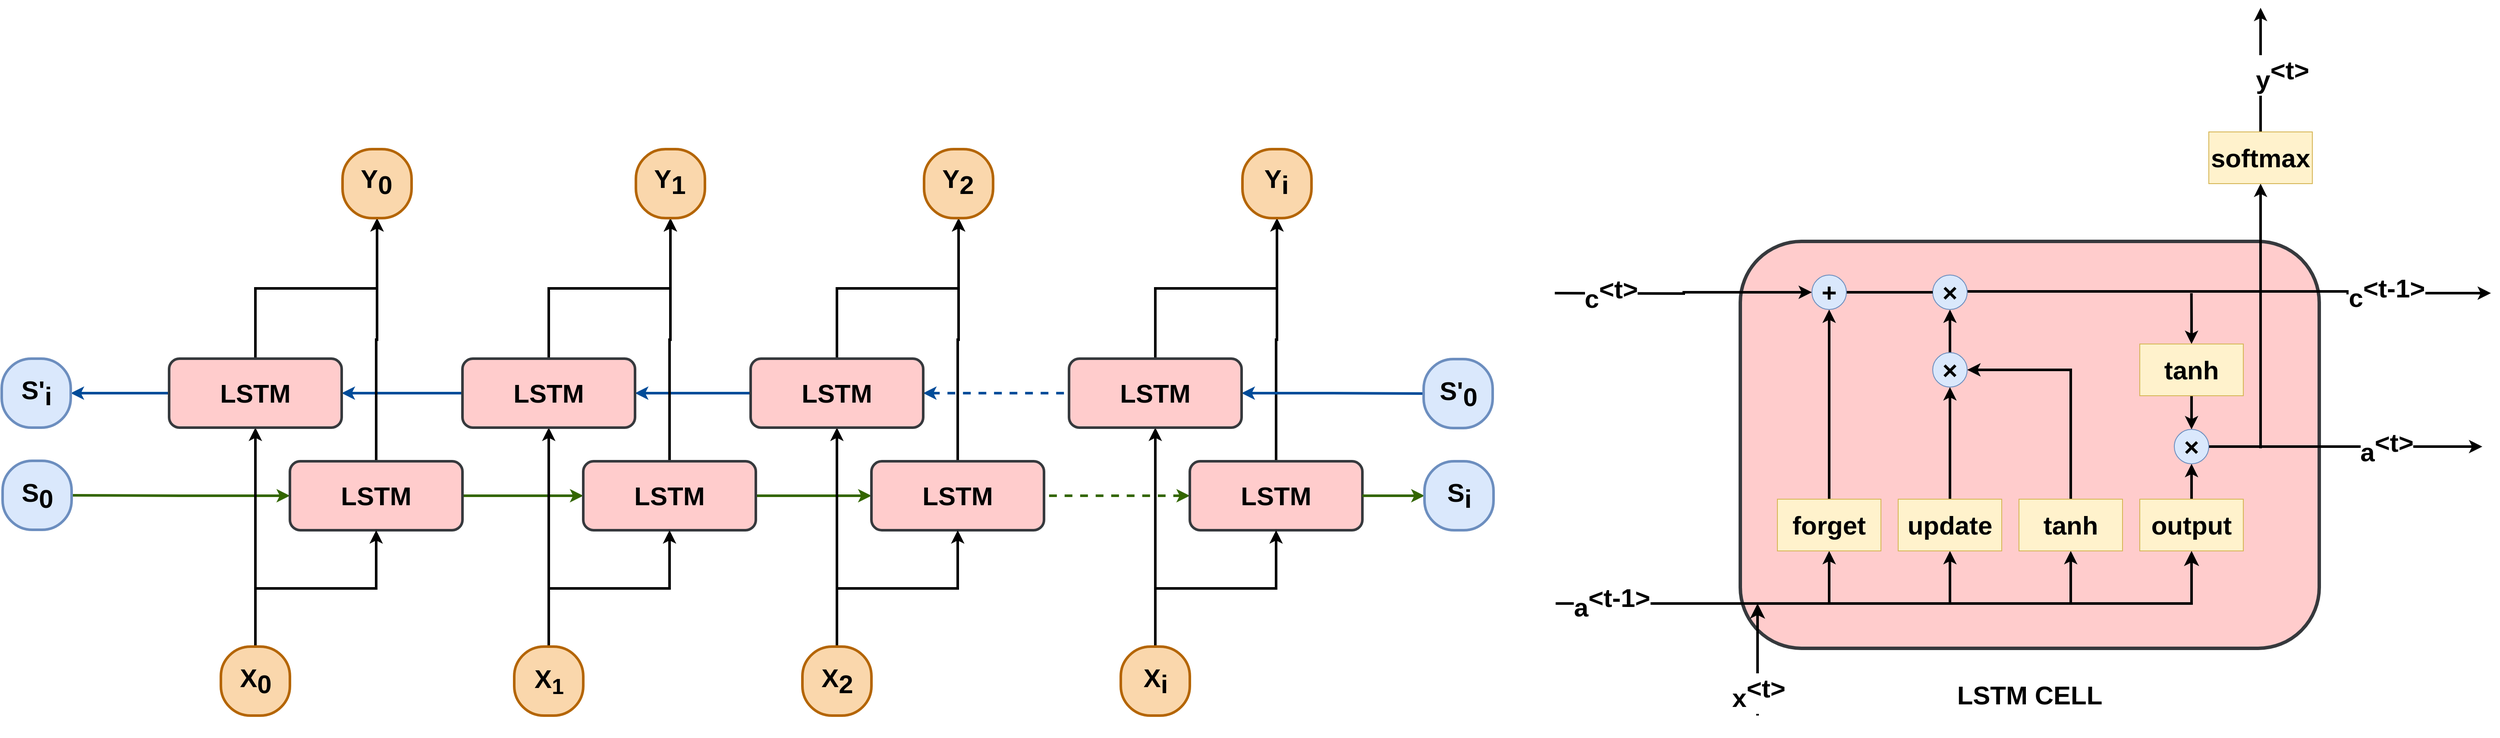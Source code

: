 <mxfile version="24.7.6">
  <diagram name="第 1 页" id="QvBiN7-p0yWH9Qva56an">
    <mxGraphModel dx="3336" dy="2052" grid="1" gridSize="10" guides="1" tooltips="1" connect="1" arrows="1" fold="1" page="1" pageScale="1" pageWidth="827" pageHeight="1169" math="0" shadow="0">
      <root>
        <mxCell id="0" />
        <mxCell id="1" parent="0" />
        <mxCell id="QCqNEh41sCfGE4JeCzuN-75" style="edgeStyle=orthogonalEdgeStyle;rounded=0;orthogonalLoop=1;jettySize=auto;html=1;entryX=1;entryY=0.5;entryDx=0;entryDy=0;strokeColor=#336600;strokeWidth=3;startArrow=classic;startFill=1;endArrow=none;endFill=0;fontSize=30;verticalAlign=middle;exitX=0;exitY=0.5;exitDx=0;exitDy=0;" edge="1" parent="1" source="QCqNEh41sCfGE4JeCzuN-162" target="QCqNEh41sCfGE4JeCzuN-134">
          <mxGeometry relative="1" as="geometry">
            <mxPoint x="-1521" y="-463.75" as="sourcePoint" />
            <mxPoint x="-1689" y="-480.25" as="targetPoint" />
          </mxGeometry>
        </mxCell>
        <mxCell id="QCqNEh41sCfGE4JeCzuN-46" style="edgeStyle=orthogonalEdgeStyle;rounded=0;orthogonalLoop=1;jettySize=auto;html=1;exitX=0.5;exitY=0;exitDx=0;exitDy=0;entryX=0.5;entryY=1;entryDx=0;entryDy=0;strokeWidth=3;fontSize=30;verticalAlign=middle;" edge="1" parent="1" source="QCqNEh41sCfGE4JeCzuN-47" target="QCqNEh41sCfGE4JeCzuN-54">
          <mxGeometry relative="1" as="geometry" />
        </mxCell>
        <mxCell id="QCqNEh41sCfGE4JeCzuN-72" style="edgeStyle=orthogonalEdgeStyle;rounded=0;orthogonalLoop=1;jettySize=auto;html=1;entryX=1;entryY=0.5;entryDx=0;entryDy=0;strokeColor=#336600;dashed=1;strokeWidth=3;startArrow=classic;startFill=1;endArrow=none;endFill=0;fontSize=30;verticalAlign=middle;" edge="1" parent="1" source="QCqNEh41sCfGE4JeCzuN-47" target="QCqNEh41sCfGE4JeCzuN-138">
          <mxGeometry relative="1" as="geometry">
            <mxPoint x="-379" y="-484" as="targetPoint" />
          </mxGeometry>
        </mxCell>
        <mxCell id="QCqNEh41sCfGE4JeCzuN-47" value="&lt;font face=&quot;Helvetica&quot; style=&quot;font-size: 30px;&quot;&gt;&lt;b style=&quot;font-size: 30px;&quot;&gt;LSTM&lt;/b&gt;&lt;/font&gt;" style="rounded=1;whiteSpace=wrap;html=1;fillColor=#ffcccc;strokeColor=#36393d;strokeWidth=3;fontSize=30;verticalAlign=middle;" vertex="1" parent="1">
          <mxGeometry x="-233" y="-524" width="200" height="80" as="geometry" />
        </mxCell>
        <mxCell id="QCqNEh41sCfGE4JeCzuN-48" style="rounded=0;orthogonalLoop=1;jettySize=auto;html=1;exitX=0.5;exitY=0;exitDx=0;exitDy=0;edgeStyle=orthogonalEdgeStyle;entryX=0.5;entryY=1;entryDx=0;entryDy=0;strokeWidth=3;fontSize=30;verticalAlign=middle;" edge="1" parent="1" source="QCqNEh41sCfGE4JeCzuN-50" target="QCqNEh41sCfGE4JeCzuN-53">
          <mxGeometry relative="1" as="geometry">
            <mxPoint x="-343" y="-594.0" as="targetPoint" />
          </mxGeometry>
        </mxCell>
        <mxCell id="QCqNEh41sCfGE4JeCzuN-49" style="edgeStyle=orthogonalEdgeStyle;rounded=0;orthogonalLoop=1;jettySize=auto;html=1;exitX=0.5;exitY=0;exitDx=0;exitDy=0;strokeWidth=3;fontSize=30;verticalAlign=middle;" edge="1" parent="1" source="QCqNEh41sCfGE4JeCzuN-50" target="QCqNEh41sCfGE4JeCzuN-47">
          <mxGeometry relative="1" as="geometry" />
        </mxCell>
        <mxCell id="QCqNEh41sCfGE4JeCzuN-50" value="" style="whiteSpace=wrap;align=center;verticalAlign=middle;fontStyle=1;strokeWidth=3;fillColor=#fad7ac;strokeColor=#b46504;rounded=1;arcSize=43;movable=1;resizable=1;rotatable=1;deletable=1;editable=1;locked=0;connectable=1;fontSize=30;" vertex="1" parent="1">
          <mxGeometry x="-313" y="-309" width="80" height="80" as="geometry" />
        </mxCell>
        <mxCell id="QCqNEh41sCfGE4JeCzuN-51" value="&lt;span style=&quot;font-size: 30px;&quot;&gt;&lt;font style=&quot;font-size: 30px;&quot;&gt;X&lt;/font&gt;&lt;sub style=&quot;font-size: 30px;&quot;&gt;i&lt;/sub&gt;&lt;/span&gt;" style="text;html=1;align=center;verticalAlign=middle;resizable=0;points=[];autosize=1;strokeColor=none;fillColor=none;fontStyle=1;rounded=1;fontSize=30;flipV=1;strokeWidth=3;" vertex="1" parent="1">
          <mxGeometry x="-298" y="-299" width="50" height="60" as="geometry" />
        </mxCell>
        <mxCell id="QCqNEh41sCfGE4JeCzuN-52" style="edgeStyle=orthogonalEdgeStyle;rounded=0;orthogonalLoop=1;jettySize=auto;html=1;entryX=0.5;entryY=1;entryDx=0;entryDy=0;exitX=0.5;exitY=0;exitDx=0;exitDy=0;strokeWidth=3;fontSize=30;verticalAlign=middle;" edge="1" parent="1" source="QCqNEh41sCfGE4JeCzuN-53" target="QCqNEh41sCfGE4JeCzuN-54">
          <mxGeometry relative="1" as="geometry" />
        </mxCell>
        <mxCell id="QCqNEh41sCfGE4JeCzuN-70" style="edgeStyle=orthogonalEdgeStyle;rounded=0;orthogonalLoop=1;jettySize=auto;html=1;exitX=1;exitY=0.5;exitDx=0;exitDy=0;strokeColor=#004C99;strokeWidth=3;startArrow=classic;startFill=1;endArrow=none;endFill=0;fontSize=30;verticalAlign=middle;" edge="1" parent="1" source="QCqNEh41sCfGE4JeCzuN-53" target="QCqNEh41sCfGE4JeCzuN-62">
          <mxGeometry relative="1" as="geometry" />
        </mxCell>
        <mxCell id="QCqNEh41sCfGE4JeCzuN-53" value="&lt;font face=&quot;Helvetica&quot; style=&quot;font-size: 30px;&quot;&gt;&lt;b style=&quot;font-size: 30px;&quot;&gt;LSTM&lt;/b&gt;&lt;/font&gt;" style="rounded=1;whiteSpace=wrap;html=1;fillColor=#ffcccc;strokeColor=#36393d;strokeWidth=3;fontSize=30;verticalAlign=middle;" vertex="1" parent="1">
          <mxGeometry x="-373" y="-643" width="200" height="80" as="geometry" />
        </mxCell>
        <mxCell id="QCqNEh41sCfGE4JeCzuN-54" value="" style="whiteSpace=wrap;align=center;verticalAlign=middle;fontStyle=1;strokeWidth=3;fillColor=#fad7ac;strokeColor=#b46504;rounded=1;arcSize=43;movable=1;resizable=1;rotatable=1;deletable=1;editable=1;locked=0;connectable=1;fontSize=30;" vertex="1" parent="1">
          <mxGeometry x="-172" y="-886" width="80" height="80" as="geometry" />
        </mxCell>
        <mxCell id="QCqNEh41sCfGE4JeCzuN-55" value="&lt;font style=&quot;font-size: 30px;&quot;&gt;Y&lt;sub style=&quot;font-size: 30px;&quot;&gt;i&lt;/sub&gt;&lt;/font&gt;" style="text;html=1;align=center;verticalAlign=middle;resizable=0;points=[];autosize=1;strokeColor=none;fillColor=none;fontStyle=1;rounded=1;fontSize=30;strokeWidth=3;" vertex="1" parent="1">
          <mxGeometry x="-158" y="-878" width="50" height="60" as="geometry" />
        </mxCell>
        <mxCell id="QCqNEh41sCfGE4JeCzuN-66" style="edgeStyle=orthogonalEdgeStyle;rounded=0;orthogonalLoop=1;jettySize=auto;html=1;entryX=0;entryY=0.5;entryDx=0;entryDy=0;strokeColor=#004C99;strokeWidth=3;startArrow=classic;startFill=1;endArrow=none;endFill=0;fontSize=30;verticalAlign=middle;exitX=1;exitY=0.5;exitDx=0;exitDy=0;" edge="1" parent="1" source="QCqNEh41sCfGE4JeCzuN-132" target="QCqNEh41sCfGE4JeCzuN-168">
          <mxGeometry relative="1" as="geometry">
            <mxPoint x="-1688" y="-599.25" as="sourcePoint" />
            <mxPoint x="-1629.0" y="-582.75" as="targetPoint" />
          </mxGeometry>
        </mxCell>
        <mxCell id="QCqNEh41sCfGE4JeCzuN-62" value="" style="whiteSpace=wrap;align=center;verticalAlign=middle;fontStyle=1;strokeWidth=3;fillColor=#dae8fc;strokeColor=#6c8ebf;rounded=1;arcSize=43;movable=1;resizable=1;rotatable=1;deletable=1;editable=1;locked=0;connectable=1;fontSize=30;" vertex="1" parent="1">
          <mxGeometry x="38" y="-642.5" width="80" height="80" as="geometry" />
        </mxCell>
        <mxCell id="QCqNEh41sCfGE4JeCzuN-63" value="&lt;font style=&quot;font-size: 30px;&quot;&gt;S&#39;&lt;/font&gt;&lt;sub style=&quot;font-size: 30px;&quot;&gt;0&lt;/sub&gt;" style="text;html=1;align=center;verticalAlign=middle;resizable=0;points=[];autosize=1;fontStyle=1;rounded=1;fontSize=30;strokeWidth=3;" vertex="1" parent="1">
          <mxGeometry x="43" y="-632.5" width="70" height="60" as="geometry" />
        </mxCell>
        <mxCell id="QCqNEh41sCfGE4JeCzuN-71" style="edgeStyle=orthogonalEdgeStyle;rounded=0;orthogonalLoop=1;jettySize=auto;html=1;strokeColor=#336600;strokeWidth=3;entryX=1;entryY=0.5;entryDx=0;entryDy=0;startArrow=classic;startFill=1;endArrow=none;endFill=0;fontSize=30;verticalAlign=middle;" edge="1" parent="1" source="QCqNEh41sCfGE4JeCzuN-64" target="QCqNEh41sCfGE4JeCzuN-47">
          <mxGeometry relative="1" as="geometry">
            <mxPoint x="-8" y="-472.5" as="targetPoint" />
          </mxGeometry>
        </mxCell>
        <mxCell id="QCqNEh41sCfGE4JeCzuN-64" value="" style="whiteSpace=wrap;align=center;verticalAlign=middle;fontStyle=1;strokeWidth=3;fillColor=#dae8fc;strokeColor=#6c8ebf;rounded=1;arcSize=43;movable=1;resizable=1;rotatable=1;deletable=1;editable=1;locked=0;connectable=1;fontSize=30;" vertex="1" parent="1">
          <mxGeometry x="39" y="-524" width="80" height="80" as="geometry" />
        </mxCell>
        <mxCell id="QCqNEh41sCfGE4JeCzuN-65" value="&lt;span style=&quot;font-size: 30px;&quot;&gt;S&lt;/span&gt;&lt;span style=&quot;font-size: 30px;&quot;&gt;&lt;sub style=&quot;font-size: 30px;&quot;&gt;i&lt;/sub&gt;&lt;/span&gt;" style="text;html=1;align=center;verticalAlign=middle;resizable=0;points=[];autosize=1;fontStyle=1;rounded=1;fontSize=30;strokeWidth=3;" vertex="1" parent="1">
          <mxGeometry x="54" y="-514" width="50" height="60" as="geometry" />
        </mxCell>
        <mxCell id="QCqNEh41sCfGE4JeCzuN-76" value="&lt;p&gt;LSTM CELL&lt;/p&gt;" style="rounded=1;whiteSpace=wrap;html=1;fillColor=#ffcccc;strokeColor=#36393d;strokeWidth=4;fontSize=30;fontStyle=1;labelPosition=center;verticalLabelPosition=bottom;align=center;verticalAlign=top;" vertex="1" parent="1">
          <mxGeometry x="405" y="-779" width="671" height="472" as="geometry" />
        </mxCell>
        <mxCell id="QCqNEh41sCfGE4JeCzuN-88" style="edgeStyle=orthogonalEdgeStyle;rounded=0;orthogonalLoop=1;jettySize=auto;html=1;strokeWidth=3;fontSize=30;fontStyle=1" edge="1" parent="1" source="QCqNEh41sCfGE4JeCzuN-77" target="QCqNEh41sCfGE4JeCzuN-87">
          <mxGeometry relative="1" as="geometry" />
        </mxCell>
        <mxCell id="QCqNEh41sCfGE4JeCzuN-110" style="edgeStyle=orthogonalEdgeStyle;rounded=0;orthogonalLoop=1;jettySize=auto;html=1;startArrow=classic;startFill=1;strokeWidth=3;endArrow=none;endFill=0;fontSize=30;fontStyle=1" edge="1" parent="1" source="QCqNEh41sCfGE4JeCzuN-77">
          <mxGeometry relative="1" as="geometry">
            <mxPoint x="508" y="-359" as="targetPoint" />
          </mxGeometry>
        </mxCell>
        <mxCell id="QCqNEh41sCfGE4JeCzuN-77" value="&lt;font style=&quot;font-size: 30px;&quot;&gt;&lt;span style=&quot;font-size: 30px;&quot;&gt;forget&lt;/span&gt;&lt;/font&gt;" style="rounded=0;whiteSpace=wrap;html=1;fillColor=#fff2cc;strokeColor=#d6b656;fontSize=30;fontStyle=1" vertex="1" parent="1">
          <mxGeometry x="448" y="-480" width="120" height="60" as="geometry" />
        </mxCell>
        <mxCell id="QCqNEh41sCfGE4JeCzuN-91" style="edgeStyle=orthogonalEdgeStyle;rounded=0;orthogonalLoop=1;jettySize=auto;html=1;exitX=0.5;exitY=0;exitDx=0;exitDy=0;entryX=0.5;entryY=1;entryDx=0;entryDy=0;strokeWidth=3;fontSize=30;fontStyle=1" edge="1" parent="1" source="QCqNEh41sCfGE4JeCzuN-78" target="QCqNEh41sCfGE4JeCzuN-83">
          <mxGeometry relative="1" as="geometry" />
        </mxCell>
        <mxCell id="QCqNEh41sCfGE4JeCzuN-111" style="edgeStyle=orthogonalEdgeStyle;rounded=0;orthogonalLoop=1;jettySize=auto;html=1;startArrow=classic;startFill=1;strokeWidth=3;endArrow=none;endFill=0;fontSize=30;fontStyle=1" edge="1" parent="1" source="QCqNEh41sCfGE4JeCzuN-78">
          <mxGeometry relative="1" as="geometry">
            <mxPoint x="648" y="-359" as="targetPoint" />
          </mxGeometry>
        </mxCell>
        <mxCell id="QCqNEh41sCfGE4JeCzuN-78" value="&lt;span style=&quot;font-size: 30px;&quot;&gt;&lt;font style=&quot;font-size: 30px;&quot;&gt;update&lt;/font&gt;&lt;/span&gt;" style="rounded=0;whiteSpace=wrap;html=1;fillColor=#fff2cc;strokeColor=#d6b656;fontSize=30;fontStyle=1" vertex="1" parent="1">
          <mxGeometry x="588" y="-480" width="120" height="60" as="geometry" />
        </mxCell>
        <mxCell id="QCqNEh41sCfGE4JeCzuN-92" style="edgeStyle=orthogonalEdgeStyle;rounded=0;orthogonalLoop=1;jettySize=auto;html=1;exitX=0.5;exitY=0;exitDx=0;exitDy=0;entryX=1;entryY=0.5;entryDx=0;entryDy=0;strokeWidth=3;fontSize=30;fontStyle=1" edge="1" parent="1" source="QCqNEh41sCfGE4JeCzuN-79" target="QCqNEh41sCfGE4JeCzuN-83">
          <mxGeometry relative="1" as="geometry" />
        </mxCell>
        <mxCell id="QCqNEh41sCfGE4JeCzuN-112" style="edgeStyle=orthogonalEdgeStyle;rounded=0;orthogonalLoop=1;jettySize=auto;html=1;startArrow=classic;startFill=1;endArrow=none;endFill=0;strokeWidth=3;fontSize=30;fontStyle=1" edge="1" parent="1" source="QCqNEh41sCfGE4JeCzuN-79">
          <mxGeometry relative="1" as="geometry">
            <mxPoint x="788" y="-359" as="targetPoint" />
          </mxGeometry>
        </mxCell>
        <mxCell id="QCqNEh41sCfGE4JeCzuN-79" value="&lt;span style=&quot;font-size: 30px;&quot;&gt;&lt;font style=&quot;font-size: 30px;&quot;&gt;tanh&lt;/font&gt;&lt;/span&gt;" style="rounded=0;whiteSpace=wrap;html=1;fillColor=#fff2cc;strokeColor=#d6b656;fontSize=30;fontStyle=1" vertex="1" parent="1">
          <mxGeometry x="728" y="-480" width="120" height="60" as="geometry" />
        </mxCell>
        <mxCell id="QCqNEh41sCfGE4JeCzuN-93" style="edgeStyle=orthogonalEdgeStyle;rounded=0;orthogonalLoop=1;jettySize=auto;html=1;exitX=0.5;exitY=0;exitDx=0;exitDy=0;entryX=0.5;entryY=1;entryDx=0;entryDy=0;strokeWidth=3;fontSize=30;fontStyle=1" edge="1" parent="1" source="QCqNEh41sCfGE4JeCzuN-80" target="QCqNEh41sCfGE4JeCzuN-85">
          <mxGeometry relative="1" as="geometry" />
        </mxCell>
        <mxCell id="QCqNEh41sCfGE4JeCzuN-80" value="&lt;span style=&quot;font-size: 30px;&quot;&gt;&lt;font style=&quot;font-size: 30px;&quot;&gt;output&lt;/font&gt;&lt;/span&gt;" style="rounded=0;whiteSpace=wrap;html=1;fillColor=#fff2cc;strokeColor=#d6b656;fontSize=30;fontStyle=1" vertex="1" parent="1">
          <mxGeometry x="868" y="-480" width="120" height="60" as="geometry" />
        </mxCell>
        <mxCell id="QCqNEh41sCfGE4JeCzuN-94" style="edgeStyle=orthogonalEdgeStyle;rounded=0;orthogonalLoop=1;jettySize=auto;html=1;exitX=0.5;exitY=1;exitDx=0;exitDy=0;entryX=0.5;entryY=0;entryDx=0;entryDy=0;strokeWidth=3;fontSize=30;fontStyle=1" edge="1" parent="1" source="QCqNEh41sCfGE4JeCzuN-81" target="QCqNEh41sCfGE4JeCzuN-85">
          <mxGeometry relative="1" as="geometry" />
        </mxCell>
        <mxCell id="QCqNEh41sCfGE4JeCzuN-108" style="edgeStyle=orthogonalEdgeStyle;rounded=0;orthogonalLoop=1;jettySize=auto;html=1;exitX=0.5;exitY=0;exitDx=0;exitDy=0;startArrow=classic;startFill=1;endArrow=none;endFill=0;strokeWidth=3;fontSize=30;fontStyle=1" edge="1" parent="1" source="QCqNEh41sCfGE4JeCzuN-81">
          <mxGeometry relative="1" as="geometry">
            <mxPoint x="927.848" y="-719" as="targetPoint" />
          </mxGeometry>
        </mxCell>
        <mxCell id="QCqNEh41sCfGE4JeCzuN-81" value="&lt;span style=&quot;font-size: 30px;&quot;&gt;&lt;font style=&quot;font-size: 30px;&quot;&gt;tanh&lt;/font&gt;&lt;/span&gt;" style="rounded=0;whiteSpace=wrap;html=1;fillColor=#fff2cc;strokeColor=#d6b656;fontSize=30;fontStyle=1" vertex="1" parent="1">
          <mxGeometry x="868" y="-660" width="120" height="60" as="geometry" />
        </mxCell>
        <mxCell id="QCqNEh41sCfGE4JeCzuN-90" style="edgeStyle=orthogonalEdgeStyle;rounded=0;orthogonalLoop=1;jettySize=auto;html=1;exitX=0.5;exitY=0;exitDx=0;exitDy=0;entryX=0.5;entryY=1;entryDx=0;entryDy=0;strokeWidth=3;fontSize=30;fontStyle=1" edge="1" parent="1" source="QCqNEh41sCfGE4JeCzuN-83" target="QCqNEh41sCfGE4JeCzuN-86">
          <mxGeometry relative="1" as="geometry" />
        </mxCell>
        <mxCell id="QCqNEh41sCfGE4JeCzuN-83" value="&lt;font style=&quot;font-size: 30px;&quot;&gt;×&lt;/font&gt;" style="ellipse;whiteSpace=wrap;html=1;aspect=fixed;fillColor=#dae8fc;strokeColor=#6c8ebf;fontSize=30;fontStyle=1" vertex="1" parent="1">
          <mxGeometry x="628" y="-650" width="40" height="40" as="geometry" />
        </mxCell>
        <mxCell id="QCqNEh41sCfGE4JeCzuN-99" style="edgeStyle=orthogonalEdgeStyle;rounded=0;orthogonalLoop=1;jettySize=auto;html=1;exitX=1;exitY=0.5;exitDx=0;exitDy=0;strokeWidth=3;fontSize=30;fontStyle=1" edge="1" parent="1" source="QCqNEh41sCfGE4JeCzuN-85">
          <mxGeometry relative="1" as="geometry">
            <mxPoint x="1265" y="-541" as="targetPoint" />
          </mxGeometry>
        </mxCell>
        <mxCell id="QCqNEh41sCfGE4JeCzuN-119" value="&lt;font style=&quot;font-size: 30px;&quot;&gt;&lt;font style=&quot;font-size: 30px;&quot;&gt;a&lt;sup style=&quot;font-size: 30px;&quot;&gt;&amp;lt;&lt;/sup&gt;&lt;/font&gt;&lt;sup style=&quot;font-size: 30px;&quot;&gt;t&amp;gt;&lt;/sup&gt;&lt;/font&gt;" style="edgeLabel;html=1;align=center;verticalAlign=middle;resizable=0;points=[];fontSize=30;fontStyle=1" vertex="1" connectable="0" parent="QCqNEh41sCfGE4JeCzuN-99">
          <mxGeometry x="0.398" relative="1" as="geometry">
            <mxPoint x="-16" as="offset" />
          </mxGeometry>
        </mxCell>
        <mxCell id="QCqNEh41sCfGE4JeCzuN-85" value="&lt;font style=&quot;font-size: 30px;&quot;&gt;×&lt;/font&gt;" style="ellipse;whiteSpace=wrap;html=1;aspect=fixed;fillColor=#dae8fc;strokeColor=#6c8ebf;fontSize=30;fontStyle=1" vertex="1" parent="1">
          <mxGeometry x="908" y="-561" width="40" height="40" as="geometry" />
        </mxCell>
        <mxCell id="QCqNEh41sCfGE4JeCzuN-96" style="edgeStyle=orthogonalEdgeStyle;rounded=0;orthogonalLoop=1;jettySize=auto;html=1;exitX=1;exitY=0.5;exitDx=0;exitDy=0;strokeWidth=3;fontSize=30;fontStyle=1" edge="1" parent="1">
          <mxGeometry relative="1" as="geometry">
            <mxPoint x="1275" y="-719" as="targetPoint" />
            <mxPoint x="635.0" y="-722" as="sourcePoint" />
            <Array as="points">
              <mxPoint x="1109" y="-721" />
              <mxPoint x="1583" y="-719" />
            </Array>
          </mxGeometry>
        </mxCell>
        <mxCell id="QCqNEh41sCfGE4JeCzuN-117" value="&lt;font style=&quot;font-size: 30px;&quot;&gt;&lt;font style=&quot;font-size: 30px;&quot;&gt;&lt;span style=&quot;font-size: 30px;&quot;&gt;c&lt;/span&gt;&lt;span style=&quot;font-size: 30px;&quot;&gt;&lt;sup style=&quot;font-size: 30px;&quot;&gt;&amp;lt;t-1&amp;gt;&lt;/sup&gt;&lt;/span&gt;&lt;/font&gt;&lt;/font&gt;" style="edgeLabel;html=1;align=center;verticalAlign=middle;resizable=0;points=[];fontSize=30;fontStyle=1" vertex="1" connectable="0" parent="QCqNEh41sCfGE4JeCzuN-96">
          <mxGeometry x="0.801" relative="1" as="geometry">
            <mxPoint x="-57" as="offset" />
          </mxGeometry>
        </mxCell>
        <mxCell id="QCqNEh41sCfGE4JeCzuN-86" value="&lt;font style=&quot;font-size: 30px;&quot;&gt;×&lt;/font&gt;" style="ellipse;whiteSpace=wrap;html=1;aspect=fixed;fillColor=#dae8fc;strokeColor=#6c8ebf;fontSize=30;fontStyle=1" vertex="1" parent="1">
          <mxGeometry x="628" y="-740" width="40" height="40" as="geometry" />
        </mxCell>
        <mxCell id="QCqNEh41sCfGE4JeCzuN-89" style="edgeStyle=orthogonalEdgeStyle;rounded=0;orthogonalLoop=1;jettySize=auto;html=1;entryX=0;entryY=0.5;entryDx=0;entryDy=0;endArrow=none;endFill=0;strokeWidth=3;fontSize=30;fontStyle=1" edge="1" parent="1" source="QCqNEh41sCfGE4JeCzuN-87" target="QCqNEh41sCfGE4JeCzuN-86">
          <mxGeometry relative="1" as="geometry" />
        </mxCell>
        <mxCell id="QCqNEh41sCfGE4JeCzuN-109" style="edgeStyle=orthogonalEdgeStyle;rounded=0;orthogonalLoop=1;jettySize=auto;html=1;strokeWidth=3;endArrow=none;endFill=0;startArrow=classic;startFill=1;fontSize=30;fontStyle=1" edge="1" parent="1" source="QCqNEh41sCfGE4JeCzuN-87">
          <mxGeometry relative="1" as="geometry">
            <mxPoint x="190" y="-719" as="targetPoint" />
          </mxGeometry>
        </mxCell>
        <mxCell id="QCqNEh41sCfGE4JeCzuN-124" value="c&lt;sup style=&quot;font-size: 30px;&quot;&gt;&amp;lt;t&amp;gt;&lt;/sup&gt;" style="edgeLabel;html=1;align=center;verticalAlign=middle;resizable=0;points=[];fontSize=30;fontStyle=1" vertex="1" connectable="0" parent="QCqNEh41sCfGE4JeCzuN-109">
          <mxGeometry x="0.667" y="1" relative="1" as="geometry">
            <mxPoint x="15" as="offset" />
          </mxGeometry>
        </mxCell>
        <mxCell id="QCqNEh41sCfGE4JeCzuN-87" value="&lt;font style=&quot;font-size: 30px;&quot;&gt;+&lt;/font&gt;" style="ellipse;whiteSpace=wrap;html=1;aspect=fixed;fillColor=#dae8fc;strokeColor=#6c8ebf;fontSize=30;fontStyle=1" vertex="1" parent="1">
          <mxGeometry x="488" y="-740" width="40" height="40" as="geometry" />
        </mxCell>
        <mxCell id="QCqNEh41sCfGE4JeCzuN-105" value="" style="edgeStyle=segmentEdgeStyle;endArrow=classic;html=1;curved=0;rounded=0;endSize=8;startSize=8;entryX=0.5;entryY=1;entryDx=0;entryDy=0;strokeWidth=3;fontSize=30;fontStyle=1" edge="1" parent="1" target="QCqNEh41sCfGE4JeCzuN-80">
          <mxGeometry width="50" height="50" relative="1" as="geometry">
            <mxPoint x="191" y="-359" as="sourcePoint" />
            <mxPoint x="844" y="-409" as="targetPoint" />
          </mxGeometry>
        </mxCell>
        <mxCell id="QCqNEh41sCfGE4JeCzuN-122" value="a&lt;sup style=&quot;font-size: 30px;&quot;&gt;&amp;lt;t-1&amp;gt;&lt;/sup&gt;" style="edgeLabel;html=1;align=center;verticalAlign=middle;resizable=0;points=[];fontSize=30;fontStyle=1" vertex="1" connectable="0" parent="QCqNEh41sCfGE4JeCzuN-105">
          <mxGeometry x="-0.897" y="1" relative="1" as="geometry">
            <mxPoint x="24" as="offset" />
          </mxGeometry>
        </mxCell>
        <mxCell id="QCqNEh41sCfGE4JeCzuN-113" value="" style="endArrow=classic;html=1;rounded=0;endSize=8;startSize=8;strokeWidth=3;fontSize=30;fontStyle=1" edge="1" parent="1">
          <mxGeometry width="50" height="50" relative="1" as="geometry">
            <mxPoint x="425" y="-229" as="sourcePoint" />
            <mxPoint x="425" y="-359" as="targetPoint" />
          </mxGeometry>
        </mxCell>
        <mxCell id="QCqNEh41sCfGE4JeCzuN-123" value="x&lt;sup style=&quot;font-size: 30px;&quot;&gt;&amp;lt;t&amp;gt;&lt;/sup&gt;" style="edgeLabel;html=1;align=center;verticalAlign=middle;resizable=0;points=[];fontSize=30;fontStyle=1" vertex="1" connectable="0" parent="QCqNEh41sCfGE4JeCzuN-113">
          <mxGeometry x="-0.59" y="-1" relative="1" as="geometry">
            <mxPoint as="offset" />
          </mxGeometry>
        </mxCell>
        <mxCell id="QCqNEh41sCfGE4JeCzuN-115" style="edgeStyle=orthogonalEdgeStyle;rounded=0;orthogonalLoop=1;jettySize=auto;html=1;endArrow=none;endFill=0;startArrow=classic;startFill=1;strokeWidth=3;fontSize=30;fontStyle=1" edge="1" parent="1" source="QCqNEh41sCfGE4JeCzuN-114">
          <mxGeometry relative="1" as="geometry">
            <mxPoint x="1008.0" y="-539" as="targetPoint" />
          </mxGeometry>
        </mxCell>
        <mxCell id="QCqNEh41sCfGE4JeCzuN-116" style="edgeStyle=orthogonalEdgeStyle;rounded=0;orthogonalLoop=1;jettySize=auto;html=1;strokeWidth=3;fontSize=30;exitX=0.5;exitY=0;exitDx=0;exitDy=0;fontStyle=1" edge="1" parent="1">
          <mxGeometry relative="1" as="geometry">
            <mxPoint x="1008" y="-1050" as="targetPoint" />
            <mxPoint x="1008" y="-887" as="sourcePoint" />
          </mxGeometry>
        </mxCell>
        <mxCell id="QCqNEh41sCfGE4JeCzuN-125" value="y&lt;sup style=&quot;font-size: 30px;&quot;&gt;&amp;lt;t&amp;gt;&lt;/sup&gt;" style="edgeLabel;html=1;align=center;verticalAlign=middle;resizable=0;points=[];fontSize=30;fontStyle=1" vertex="1" connectable="0" parent="QCqNEh41sCfGE4JeCzuN-116">
          <mxGeometry x="0.166" y="2" relative="1" as="geometry">
            <mxPoint x="27" y="10" as="offset" />
          </mxGeometry>
        </mxCell>
        <mxCell id="QCqNEh41sCfGE4JeCzuN-114" value="&lt;span style=&quot;font-size: 30px;&quot;&gt;&lt;font style=&quot;font-size: 30px;&quot;&gt;softmax&lt;/font&gt;&lt;/span&gt;" style="rounded=0;whiteSpace=wrap;html=1;fillColor=#fff2cc;strokeColor=#d6b656;fontSize=30;fontStyle=1" vertex="1" parent="1">
          <mxGeometry x="948" y="-906" width="120" height="60" as="geometry" />
        </mxCell>
        <mxCell id="QCqNEh41sCfGE4JeCzuN-132" value="" style="whiteSpace=wrap;align=center;verticalAlign=middle;fontStyle=1;strokeWidth=3;fillColor=#dae8fc;strokeColor=#6c8ebf;rounded=1;arcSize=43;movable=1;resizable=1;rotatable=1;deletable=1;editable=1;locked=0;connectable=1;fontSize=30;" vertex="1" parent="1">
          <mxGeometry x="-1610" y="-643" width="80" height="80" as="geometry" />
        </mxCell>
        <mxCell id="QCqNEh41sCfGE4JeCzuN-133" value="&lt;font style=&quot;font-size: 30px;&quot;&gt;S&#39;&lt;/font&gt;&lt;sub style=&quot;font-size: 30px;&quot;&gt;i&lt;/sub&gt;" style="text;html=1;align=center;verticalAlign=middle;resizable=0;points=[];autosize=1;fontStyle=1;rounded=1;fontSize=30;strokeWidth=3;" vertex="1" parent="1">
          <mxGeometry x="-1600" y="-633" width="60" height="60" as="geometry" />
        </mxCell>
        <mxCell id="QCqNEh41sCfGE4JeCzuN-134" value="" style="whiteSpace=wrap;align=center;verticalAlign=middle;fontStyle=1;strokeWidth=3;fillColor=#dae8fc;strokeColor=#6c8ebf;rounded=1;arcSize=43;movable=1;resizable=1;rotatable=1;deletable=1;editable=1;locked=0;connectable=1;fontSize=30;" vertex="1" parent="1">
          <mxGeometry x="-1609" y="-524.5" width="80" height="80" as="geometry" />
        </mxCell>
        <mxCell id="QCqNEh41sCfGE4JeCzuN-135" value="&lt;span style=&quot;font-size: 30px;&quot;&gt;S&lt;/span&gt;&lt;span style=&quot;font-size: 30px;&quot;&gt;&lt;sub style=&quot;font-size: 30px;&quot;&gt;0&lt;/sub&gt;&lt;/span&gt;" style="text;html=1;align=center;verticalAlign=middle;resizable=0;points=[];autosize=1;fontStyle=1;rounded=1;fontSize=30;strokeWidth=3;" vertex="1" parent="1">
          <mxGeometry x="-1599" y="-514.5" width="60" height="60" as="geometry" />
        </mxCell>
        <mxCell id="QCqNEh41sCfGE4JeCzuN-136" style="edgeStyle=orthogonalEdgeStyle;rounded=0;orthogonalLoop=1;jettySize=auto;html=1;exitX=0.5;exitY=0;exitDx=0;exitDy=0;entryX=0.5;entryY=1;entryDx=0;entryDy=0;strokeWidth=3;fontSize=30;verticalAlign=middle;" edge="1" parent="1" source="QCqNEh41sCfGE4JeCzuN-138" target="QCqNEh41sCfGE4JeCzuN-146">
          <mxGeometry relative="1" as="geometry" />
        </mxCell>
        <mxCell id="QCqNEh41sCfGE4JeCzuN-137" style="edgeStyle=orthogonalEdgeStyle;rounded=0;orthogonalLoop=1;jettySize=auto;html=1;entryX=1;entryY=0.5;entryDx=0;entryDy=0;strokeColor=#336600;strokeWidth=3;startArrow=classic;startFill=1;endArrow=none;endFill=0;fontSize=30;verticalAlign=middle;" edge="1" parent="1" source="QCqNEh41sCfGE4JeCzuN-138">
          <mxGeometry relative="1" as="geometry">
            <mxPoint x="-748" y="-484" as="targetPoint" />
          </mxGeometry>
        </mxCell>
        <mxCell id="QCqNEh41sCfGE4JeCzuN-138" value="&lt;font face=&quot;Helvetica&quot; style=&quot;font-size: 30px;&quot;&gt;&lt;b style=&quot;font-size: 30px;&quot;&gt;LSTM&lt;/b&gt;&lt;/font&gt;" style="rounded=1;whiteSpace=wrap;html=1;fillColor=#ffcccc;strokeColor=#36393d;strokeWidth=3;fontSize=30;verticalAlign=middle;" vertex="1" parent="1">
          <mxGeometry x="-602" y="-524" width="200" height="80" as="geometry" />
        </mxCell>
        <mxCell id="QCqNEh41sCfGE4JeCzuN-139" style="rounded=0;orthogonalLoop=1;jettySize=auto;html=1;exitX=0.5;exitY=0;exitDx=0;exitDy=0;edgeStyle=orthogonalEdgeStyle;entryX=0.5;entryY=1;entryDx=0;entryDy=0;strokeWidth=3;fontSize=30;verticalAlign=middle;" edge="1" parent="1" source="QCqNEh41sCfGE4JeCzuN-141" target="QCqNEh41sCfGE4JeCzuN-145">
          <mxGeometry relative="1" as="geometry">
            <mxPoint x="-712" y="-594.0" as="targetPoint" />
          </mxGeometry>
        </mxCell>
        <mxCell id="QCqNEh41sCfGE4JeCzuN-140" style="edgeStyle=orthogonalEdgeStyle;rounded=0;orthogonalLoop=1;jettySize=auto;html=1;exitX=0.5;exitY=0;exitDx=0;exitDy=0;strokeWidth=3;fontSize=30;verticalAlign=middle;" edge="1" parent="1" source="QCqNEh41sCfGE4JeCzuN-141" target="QCqNEh41sCfGE4JeCzuN-138">
          <mxGeometry relative="1" as="geometry" />
        </mxCell>
        <mxCell id="QCqNEh41sCfGE4JeCzuN-141" value="" style="whiteSpace=wrap;align=center;verticalAlign=middle;fontStyle=1;strokeWidth=3;fillColor=#fad7ac;strokeColor=#b46504;rounded=1;arcSize=43;movable=1;resizable=1;rotatable=1;deletable=1;editable=1;locked=0;connectable=1;fontSize=30;" vertex="1" parent="1">
          <mxGeometry x="-682" y="-309" width="80" height="80" as="geometry" />
        </mxCell>
        <mxCell id="QCqNEh41sCfGE4JeCzuN-142" value="&lt;span style=&quot;font-size: 30px;&quot;&gt;&lt;font style=&quot;font-size: 30px;&quot;&gt;X&lt;/font&gt;&lt;sub style=&quot;font-size: 30px;&quot;&gt;2&lt;/sub&gt;&lt;/span&gt;" style="text;html=1;align=center;verticalAlign=middle;resizable=0;points=[];autosize=1;strokeColor=none;fillColor=none;fontStyle=1;rounded=1;fontSize=30;flipV=1;strokeWidth=3;" vertex="1" parent="1">
          <mxGeometry x="-672" y="-299" width="60" height="60" as="geometry" />
        </mxCell>
        <mxCell id="QCqNEh41sCfGE4JeCzuN-143" style="edgeStyle=orthogonalEdgeStyle;rounded=0;orthogonalLoop=1;jettySize=auto;html=1;entryX=0.5;entryY=1;entryDx=0;entryDy=0;exitX=0.5;exitY=0;exitDx=0;exitDy=0;strokeWidth=3;fontSize=30;verticalAlign=middle;" edge="1" parent="1" source="QCqNEh41sCfGE4JeCzuN-145" target="QCqNEh41sCfGE4JeCzuN-146">
          <mxGeometry relative="1" as="geometry" />
        </mxCell>
        <mxCell id="QCqNEh41sCfGE4JeCzuN-144" style="edgeStyle=orthogonalEdgeStyle;rounded=0;orthogonalLoop=1;jettySize=auto;html=1;exitX=1;exitY=0.5;exitDx=0;exitDy=0;strokeColor=#004C99;strokeWidth=3;startArrow=classic;startFill=1;endArrow=none;endFill=0;fontSize=30;verticalAlign=middle;entryX=0;entryY=0.5;entryDx=0;entryDy=0;dashed=1;" edge="1" parent="1" source="QCqNEh41sCfGE4JeCzuN-145" target="QCqNEh41sCfGE4JeCzuN-53">
          <mxGeometry relative="1" as="geometry">
            <mxPoint x="-378" y="-602" as="targetPoint" />
          </mxGeometry>
        </mxCell>
        <mxCell id="QCqNEh41sCfGE4JeCzuN-171" style="edgeStyle=orthogonalEdgeStyle;rounded=0;orthogonalLoop=1;jettySize=auto;html=1;exitX=0;exitY=0.5;exitDx=0;exitDy=0;entryX=1;entryY=0.5;entryDx=0;entryDy=0;strokeColor=#004C99;strokeWidth=3;" edge="1" parent="1" source="QCqNEh41sCfGE4JeCzuN-145" target="QCqNEh41sCfGE4JeCzuN-157">
          <mxGeometry relative="1" as="geometry" />
        </mxCell>
        <mxCell id="QCqNEh41sCfGE4JeCzuN-145" value="&lt;font face=&quot;Helvetica&quot; style=&quot;font-size: 30px;&quot;&gt;&lt;b style=&quot;font-size: 30px;&quot;&gt;LSTM&lt;/b&gt;&lt;/font&gt;" style="rounded=1;whiteSpace=wrap;html=1;fillColor=#ffcccc;strokeColor=#36393d;strokeWidth=3;fontSize=30;verticalAlign=middle;" vertex="1" parent="1">
          <mxGeometry x="-742" y="-643" width="200" height="80" as="geometry" />
        </mxCell>
        <mxCell id="QCqNEh41sCfGE4JeCzuN-146" value="" style="whiteSpace=wrap;align=center;verticalAlign=middle;fontStyle=1;strokeWidth=3;fillColor=#fad7ac;strokeColor=#b46504;rounded=1;arcSize=43;movable=1;resizable=1;rotatable=1;deletable=1;editable=1;locked=0;connectable=1;fontSize=30;" vertex="1" parent="1">
          <mxGeometry x="-541" y="-886" width="80" height="80" as="geometry" />
        </mxCell>
        <mxCell id="QCqNEh41sCfGE4JeCzuN-147" value="&lt;font style=&quot;font-size: 30px;&quot;&gt;Y&lt;sub style=&quot;font-size: 30px;&quot;&gt;2&lt;/sub&gt;&lt;/font&gt;" style="text;html=1;align=center;verticalAlign=middle;resizable=0;points=[];autosize=1;strokeColor=none;fillColor=none;fontStyle=1;rounded=1;fontSize=30;strokeWidth=3;" vertex="1" parent="1">
          <mxGeometry x="-532" y="-878" width="60" height="60" as="geometry" />
        </mxCell>
        <mxCell id="QCqNEh41sCfGE4JeCzuN-149" style="edgeStyle=orthogonalEdgeStyle;rounded=0;orthogonalLoop=1;jettySize=auto;html=1;exitX=0.5;exitY=0;exitDx=0;exitDy=0;entryX=0.5;entryY=1;entryDx=0;entryDy=0;strokeWidth=3;fontSize=30;verticalAlign=middle;" edge="1" parent="1" source="QCqNEh41sCfGE4JeCzuN-151" target="QCqNEh41sCfGE4JeCzuN-158">
          <mxGeometry relative="1" as="geometry" />
        </mxCell>
        <mxCell id="QCqNEh41sCfGE4JeCzuN-150" style="edgeStyle=orthogonalEdgeStyle;rounded=0;orthogonalLoop=1;jettySize=auto;html=1;entryX=1;entryY=0.5;entryDx=0;entryDy=0;strokeColor=#336600;strokeWidth=3;startArrow=classic;startFill=1;endArrow=none;endFill=0;fontSize=30;verticalAlign=middle;" edge="1" parent="1" source="QCqNEh41sCfGE4JeCzuN-151">
          <mxGeometry relative="1" as="geometry">
            <mxPoint x="-1082" y="-484" as="targetPoint" />
          </mxGeometry>
        </mxCell>
        <mxCell id="QCqNEh41sCfGE4JeCzuN-151" value="&lt;font face=&quot;Helvetica&quot; style=&quot;font-size: 30px;&quot;&gt;&lt;b style=&quot;font-size: 30px;&quot;&gt;LSTM&lt;/b&gt;&lt;/font&gt;" style="rounded=1;whiteSpace=wrap;html=1;fillColor=#ffcccc;strokeColor=#36393d;strokeWidth=3;fontSize=30;verticalAlign=middle;" vertex="1" parent="1">
          <mxGeometry x="-936" y="-524" width="200" height="80" as="geometry" />
        </mxCell>
        <mxCell id="QCqNEh41sCfGE4JeCzuN-152" style="rounded=0;orthogonalLoop=1;jettySize=auto;html=1;exitX=0.5;exitY=0;exitDx=0;exitDy=0;edgeStyle=orthogonalEdgeStyle;entryX=0.5;entryY=1;entryDx=0;entryDy=0;strokeWidth=3;fontSize=30;verticalAlign=middle;" edge="1" parent="1" source="QCqNEh41sCfGE4JeCzuN-154" target="QCqNEh41sCfGE4JeCzuN-157">
          <mxGeometry relative="1" as="geometry">
            <mxPoint x="-1046" y="-594.0" as="targetPoint" />
          </mxGeometry>
        </mxCell>
        <mxCell id="QCqNEh41sCfGE4JeCzuN-153" style="edgeStyle=orthogonalEdgeStyle;rounded=0;orthogonalLoop=1;jettySize=auto;html=1;exitX=0.5;exitY=0;exitDx=0;exitDy=0;strokeWidth=3;fontSize=30;verticalAlign=middle;" edge="1" parent="1" source="QCqNEh41sCfGE4JeCzuN-154" target="QCqNEh41sCfGE4JeCzuN-151">
          <mxGeometry relative="1" as="geometry" />
        </mxCell>
        <mxCell id="QCqNEh41sCfGE4JeCzuN-154" value="" style="whiteSpace=wrap;align=center;verticalAlign=middle;fontStyle=1;strokeWidth=3;fillColor=#fad7ac;strokeColor=#b46504;rounded=1;arcSize=43;movable=1;resizable=1;rotatable=1;deletable=1;editable=1;locked=0;connectable=1;fontSize=30;" vertex="1" parent="1">
          <mxGeometry x="-1016" y="-309" width="80" height="80" as="geometry" />
        </mxCell>
        <mxCell id="QCqNEh41sCfGE4JeCzuN-155" value="&lt;span style=&quot;font-size: 30px;&quot;&gt;&lt;font style=&quot;font-size: 30px;&quot;&gt;X&lt;sub&gt;1&lt;/sub&gt;&lt;/font&gt;&lt;/span&gt;" style="text;html=1;align=center;verticalAlign=middle;resizable=0;points=[];autosize=1;strokeColor=none;fillColor=none;fontStyle=1;rounded=1;fontSize=30;flipV=1;strokeWidth=3;" vertex="1" parent="1">
          <mxGeometry x="-1006" y="-299" width="60" height="60" as="geometry" />
        </mxCell>
        <mxCell id="QCqNEh41sCfGE4JeCzuN-156" style="edgeStyle=orthogonalEdgeStyle;rounded=0;orthogonalLoop=1;jettySize=auto;html=1;entryX=0.5;entryY=1;entryDx=0;entryDy=0;exitX=0.5;exitY=0;exitDx=0;exitDy=0;strokeWidth=3;fontSize=30;verticalAlign=middle;" edge="1" parent="1" source="QCqNEh41sCfGE4JeCzuN-157" target="QCqNEh41sCfGE4JeCzuN-158">
          <mxGeometry relative="1" as="geometry" />
        </mxCell>
        <mxCell id="QCqNEh41sCfGE4JeCzuN-172" style="edgeStyle=orthogonalEdgeStyle;rounded=0;orthogonalLoop=1;jettySize=auto;html=1;exitX=0;exitY=0.5;exitDx=0;exitDy=0;entryX=1;entryY=0.5;entryDx=0;entryDy=0;strokeWidth=3;strokeColor=#004C99;" edge="1" parent="1" source="QCqNEh41sCfGE4JeCzuN-157" target="QCqNEh41sCfGE4JeCzuN-168">
          <mxGeometry relative="1" as="geometry" />
        </mxCell>
        <mxCell id="QCqNEh41sCfGE4JeCzuN-157" value="&lt;font face=&quot;Helvetica&quot; style=&quot;font-size: 30px;&quot;&gt;&lt;b style=&quot;font-size: 30px;&quot;&gt;LSTM&lt;/b&gt;&lt;/font&gt;" style="rounded=1;whiteSpace=wrap;html=1;fillColor=#ffcccc;strokeColor=#36393d;strokeWidth=3;fontSize=30;verticalAlign=middle;" vertex="1" parent="1">
          <mxGeometry x="-1076" y="-643" width="200" height="80" as="geometry" />
        </mxCell>
        <mxCell id="QCqNEh41sCfGE4JeCzuN-158" value="" style="whiteSpace=wrap;align=center;verticalAlign=middle;fontStyle=1;strokeWidth=3;fillColor=#fad7ac;strokeColor=#b46504;rounded=1;arcSize=43;movable=1;resizable=1;rotatable=1;deletable=1;editable=1;locked=0;connectable=1;fontSize=30;" vertex="1" parent="1">
          <mxGeometry x="-875" y="-886" width="80" height="80" as="geometry" />
        </mxCell>
        <mxCell id="QCqNEh41sCfGE4JeCzuN-159" value="&lt;font style=&quot;font-size: 30px;&quot;&gt;Y&lt;sub style=&quot;font-size: 30px;&quot;&gt;1&lt;/sub&gt;&lt;/font&gt;" style="text;html=1;align=center;verticalAlign=middle;resizable=0;points=[];autosize=1;strokeColor=none;fillColor=none;fontStyle=1;rounded=1;fontSize=30;strokeWidth=3;" vertex="1" parent="1">
          <mxGeometry x="-866" y="-878" width="60" height="60" as="geometry" />
        </mxCell>
        <mxCell id="QCqNEh41sCfGE4JeCzuN-160" style="edgeStyle=orthogonalEdgeStyle;rounded=0;orthogonalLoop=1;jettySize=auto;html=1;exitX=0.5;exitY=0;exitDx=0;exitDy=0;entryX=0.5;entryY=1;entryDx=0;entryDy=0;strokeWidth=3;fontSize=30;verticalAlign=middle;" edge="1" parent="1" source="QCqNEh41sCfGE4JeCzuN-162" target="QCqNEh41sCfGE4JeCzuN-169">
          <mxGeometry relative="1" as="geometry" />
        </mxCell>
        <mxCell id="QCqNEh41sCfGE4JeCzuN-162" value="&lt;font face=&quot;Helvetica&quot; style=&quot;font-size: 30px;&quot;&gt;&lt;b style=&quot;font-size: 30px;&quot;&gt;LSTM&lt;/b&gt;&lt;/font&gt;" style="rounded=1;whiteSpace=wrap;html=1;fillColor=#ffcccc;strokeColor=#36393d;strokeWidth=3;fontSize=30;verticalAlign=middle;" vertex="1" parent="1">
          <mxGeometry x="-1276" y="-524" width="200" height="80" as="geometry" />
        </mxCell>
        <mxCell id="QCqNEh41sCfGE4JeCzuN-163" style="rounded=0;orthogonalLoop=1;jettySize=auto;html=1;exitX=0.5;exitY=0;exitDx=0;exitDy=0;edgeStyle=orthogonalEdgeStyle;entryX=0.5;entryY=1;entryDx=0;entryDy=0;strokeWidth=3;fontSize=30;verticalAlign=middle;" edge="1" parent="1" source="QCqNEh41sCfGE4JeCzuN-165" target="QCqNEh41sCfGE4JeCzuN-168">
          <mxGeometry relative="1" as="geometry">
            <mxPoint x="-1386" y="-594.0" as="targetPoint" />
          </mxGeometry>
        </mxCell>
        <mxCell id="QCqNEh41sCfGE4JeCzuN-164" style="edgeStyle=orthogonalEdgeStyle;rounded=0;orthogonalLoop=1;jettySize=auto;html=1;exitX=0.5;exitY=0;exitDx=0;exitDy=0;strokeWidth=3;fontSize=30;verticalAlign=middle;" edge="1" parent="1" source="QCqNEh41sCfGE4JeCzuN-165" target="QCqNEh41sCfGE4JeCzuN-162">
          <mxGeometry relative="1" as="geometry" />
        </mxCell>
        <mxCell id="QCqNEh41sCfGE4JeCzuN-165" value="" style="whiteSpace=wrap;align=center;verticalAlign=middle;fontStyle=1;strokeWidth=3;fillColor=#fad7ac;strokeColor=#b46504;rounded=1;arcSize=43;movable=1;resizable=1;rotatable=1;deletable=1;editable=1;locked=0;connectable=1;fontSize=30;" vertex="1" parent="1">
          <mxGeometry x="-1356" y="-309" width="80" height="80" as="geometry" />
        </mxCell>
        <mxCell id="QCqNEh41sCfGE4JeCzuN-166" value="&lt;span style=&quot;font-size: 30px;&quot;&gt;&lt;font style=&quot;font-size: 30px;&quot;&gt;X&lt;/font&gt;&lt;sub style=&quot;font-size: 30px;&quot;&gt;0&lt;/sub&gt;&lt;/span&gt;" style="text;html=1;align=center;verticalAlign=middle;resizable=0;points=[];autosize=1;strokeColor=none;fillColor=none;fontStyle=1;rounded=1;fontSize=30;flipV=1;strokeWidth=3;" vertex="1" parent="1">
          <mxGeometry x="-1346" y="-299" width="60" height="60" as="geometry" />
        </mxCell>
        <mxCell id="QCqNEh41sCfGE4JeCzuN-167" style="edgeStyle=orthogonalEdgeStyle;rounded=0;orthogonalLoop=1;jettySize=auto;html=1;entryX=0.5;entryY=1;entryDx=0;entryDy=0;exitX=0.5;exitY=0;exitDx=0;exitDy=0;strokeWidth=3;fontSize=30;verticalAlign=middle;" edge="1" parent="1" source="QCqNEh41sCfGE4JeCzuN-168" target="QCqNEh41sCfGE4JeCzuN-169">
          <mxGeometry relative="1" as="geometry" />
        </mxCell>
        <mxCell id="QCqNEh41sCfGE4JeCzuN-168" value="&lt;font face=&quot;Helvetica&quot; style=&quot;font-size: 30px;&quot;&gt;&lt;b style=&quot;font-size: 30px;&quot;&gt;LSTM&lt;/b&gt;&lt;/font&gt;" style="rounded=1;whiteSpace=wrap;html=1;fillColor=#ffcccc;strokeColor=#36393d;strokeWidth=3;fontSize=30;verticalAlign=middle;" vertex="1" parent="1">
          <mxGeometry x="-1416" y="-643" width="200" height="80" as="geometry" />
        </mxCell>
        <mxCell id="QCqNEh41sCfGE4JeCzuN-169" value="" style="whiteSpace=wrap;align=center;verticalAlign=middle;fontStyle=1;strokeWidth=3;fillColor=#fad7ac;strokeColor=#b46504;rounded=1;arcSize=43;movable=1;resizable=1;rotatable=1;deletable=1;editable=1;locked=0;connectable=1;fontSize=30;" vertex="1" parent="1">
          <mxGeometry x="-1215" y="-886" width="80" height="80" as="geometry" />
        </mxCell>
        <mxCell id="QCqNEh41sCfGE4JeCzuN-170" value="&lt;font style=&quot;font-size: 30px;&quot;&gt;Y&lt;sub style=&quot;font-size: 30px;&quot;&gt;0&lt;/sub&gt;&lt;/font&gt;" style="text;html=1;align=center;verticalAlign=middle;resizable=0;points=[];autosize=1;strokeColor=none;fillColor=none;fontStyle=1;rounded=1;fontSize=30;strokeWidth=3;" vertex="1" parent="1">
          <mxGeometry x="-1206" y="-878" width="60" height="60" as="geometry" />
        </mxCell>
      </root>
    </mxGraphModel>
  </diagram>
</mxfile>
